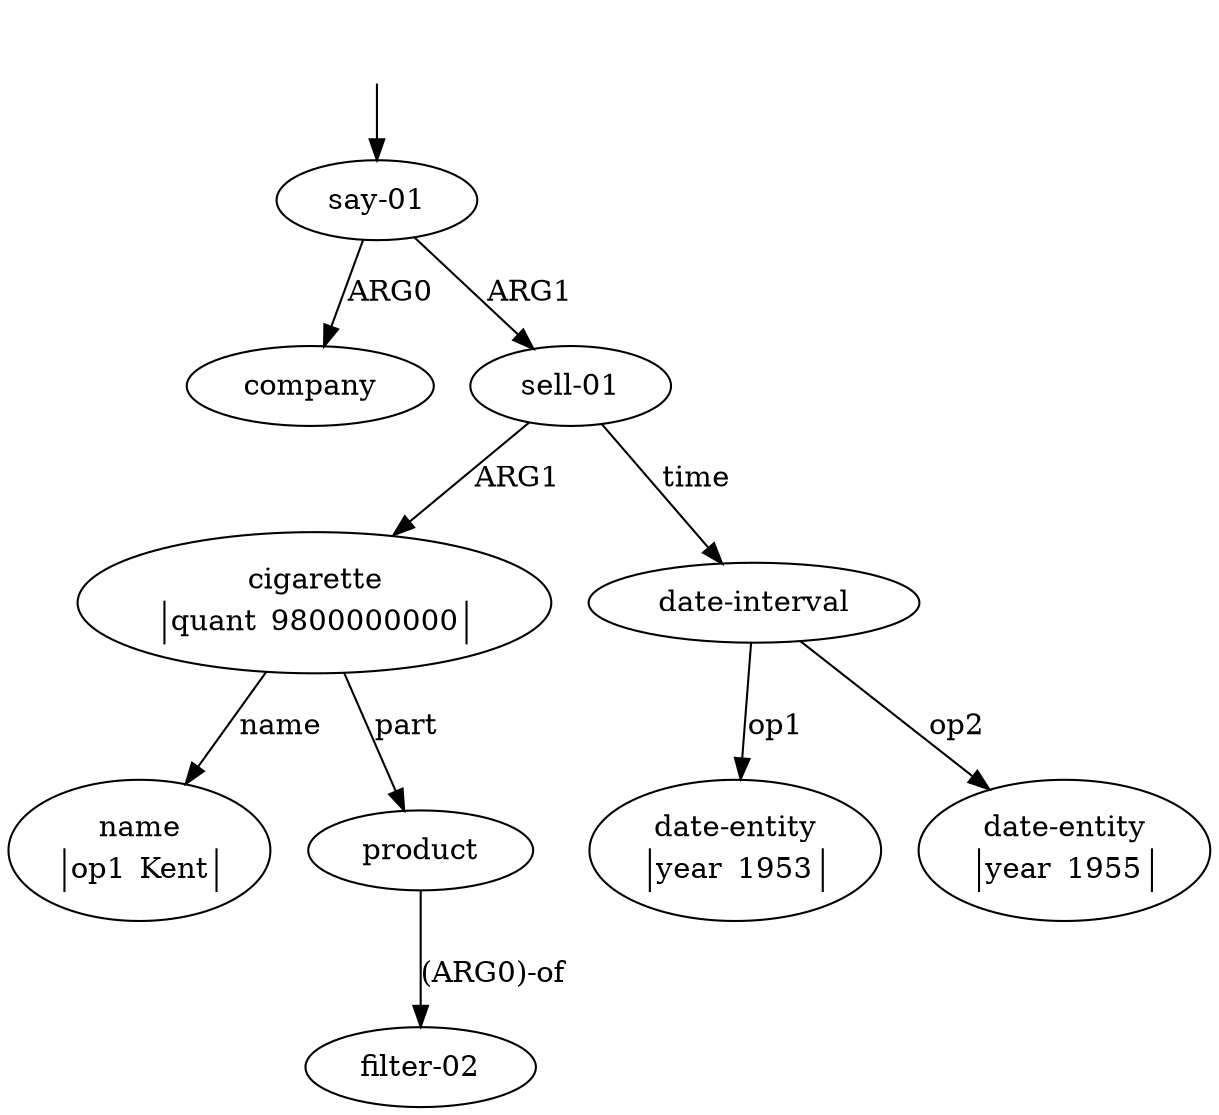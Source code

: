 digraph "20003012" {
  top [ style=invis ];
  top -> 0;
  0 [ label=<<table align="center" border="0" cellspacing="0"><tr><td colspan="2">say-01</td></tr></table>> ];
  1 [ label=<<table align="center" border="0" cellspacing="0"><tr><td colspan="2">company</td></tr></table>> ];
  2 [ label=<<table align="center" border="0" cellspacing="0"><tr><td colspan="2">sell-01</td></tr></table>> ];
  3 [ label=<<table align="center" border="0" cellspacing="0"><tr><td colspan="2">cigarette</td></tr><tr><td sides="l" border="1" align="left">quant</td><td sides="r" border="1" align="left">9800000000</td></tr></table>> ];
  4 [ label=<<table align="center" border="0" cellspacing="0"><tr><td colspan="2">name</td></tr><tr><td sides="l" border="1" align="left">op1</td><td sides="r" border="1" align="left">Kent</td></tr></table>> ];
  5 [ label=<<table align="center" border="0" cellspacing="0"><tr><td colspan="2">product</td></tr></table>> ];
  6 [ label=<<table align="center" border="0" cellspacing="0"><tr><td colspan="2">filter-02</td></tr></table>> ];
  7 [ label=<<table align="center" border="0" cellspacing="0"><tr><td colspan="2">date-interval</td></tr></table>> ];
  8 [ label=<<table align="center" border="0" cellspacing="0"><tr><td colspan="2">date-entity</td></tr><tr><td sides="l" border="1" align="left">year</td><td sides="r" border="1" align="left">1953</td></tr></table>> ];
  9 [ label=<<table align="center" border="0" cellspacing="0"><tr><td colspan="2">date-entity</td></tr><tr><td sides="l" border="1" align="left">year</td><td sides="r" border="1" align="left">1955</td></tr></table>> ];
  2 -> 3 [ label="ARG1" ];
  3 -> 5 [ label="part" ];
  7 -> 8 [ label="op1" ];
  0 -> 1 [ label="ARG0" ];
  7 -> 9 [ label="op2" ];
  0 -> 2 [ label="ARG1" ];
  5 -> 6 [ label="(ARG0)-of" ];
  3 -> 4 [ label="name" ];
  2 -> 7 [ label="time" ];
}


